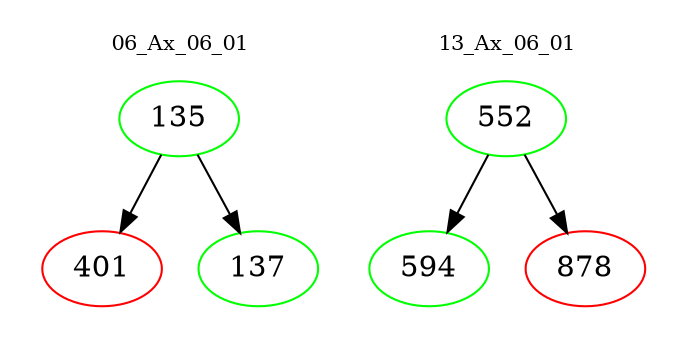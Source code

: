 digraph{
subgraph cluster_0 {
color = white
label = "06_Ax_06_01";
fontsize=10;
T0_135 [label="135", color="green"]
T0_135 -> T0_401 [color="black"]
T0_401 [label="401", color="red"]
T0_135 -> T0_137 [color="black"]
T0_137 [label="137", color="green"]
}
subgraph cluster_1 {
color = white
label = "13_Ax_06_01";
fontsize=10;
T1_552 [label="552", color="green"]
T1_552 -> T1_594 [color="black"]
T1_594 [label="594", color="green"]
T1_552 -> T1_878 [color="black"]
T1_878 [label="878", color="red"]
}
}
